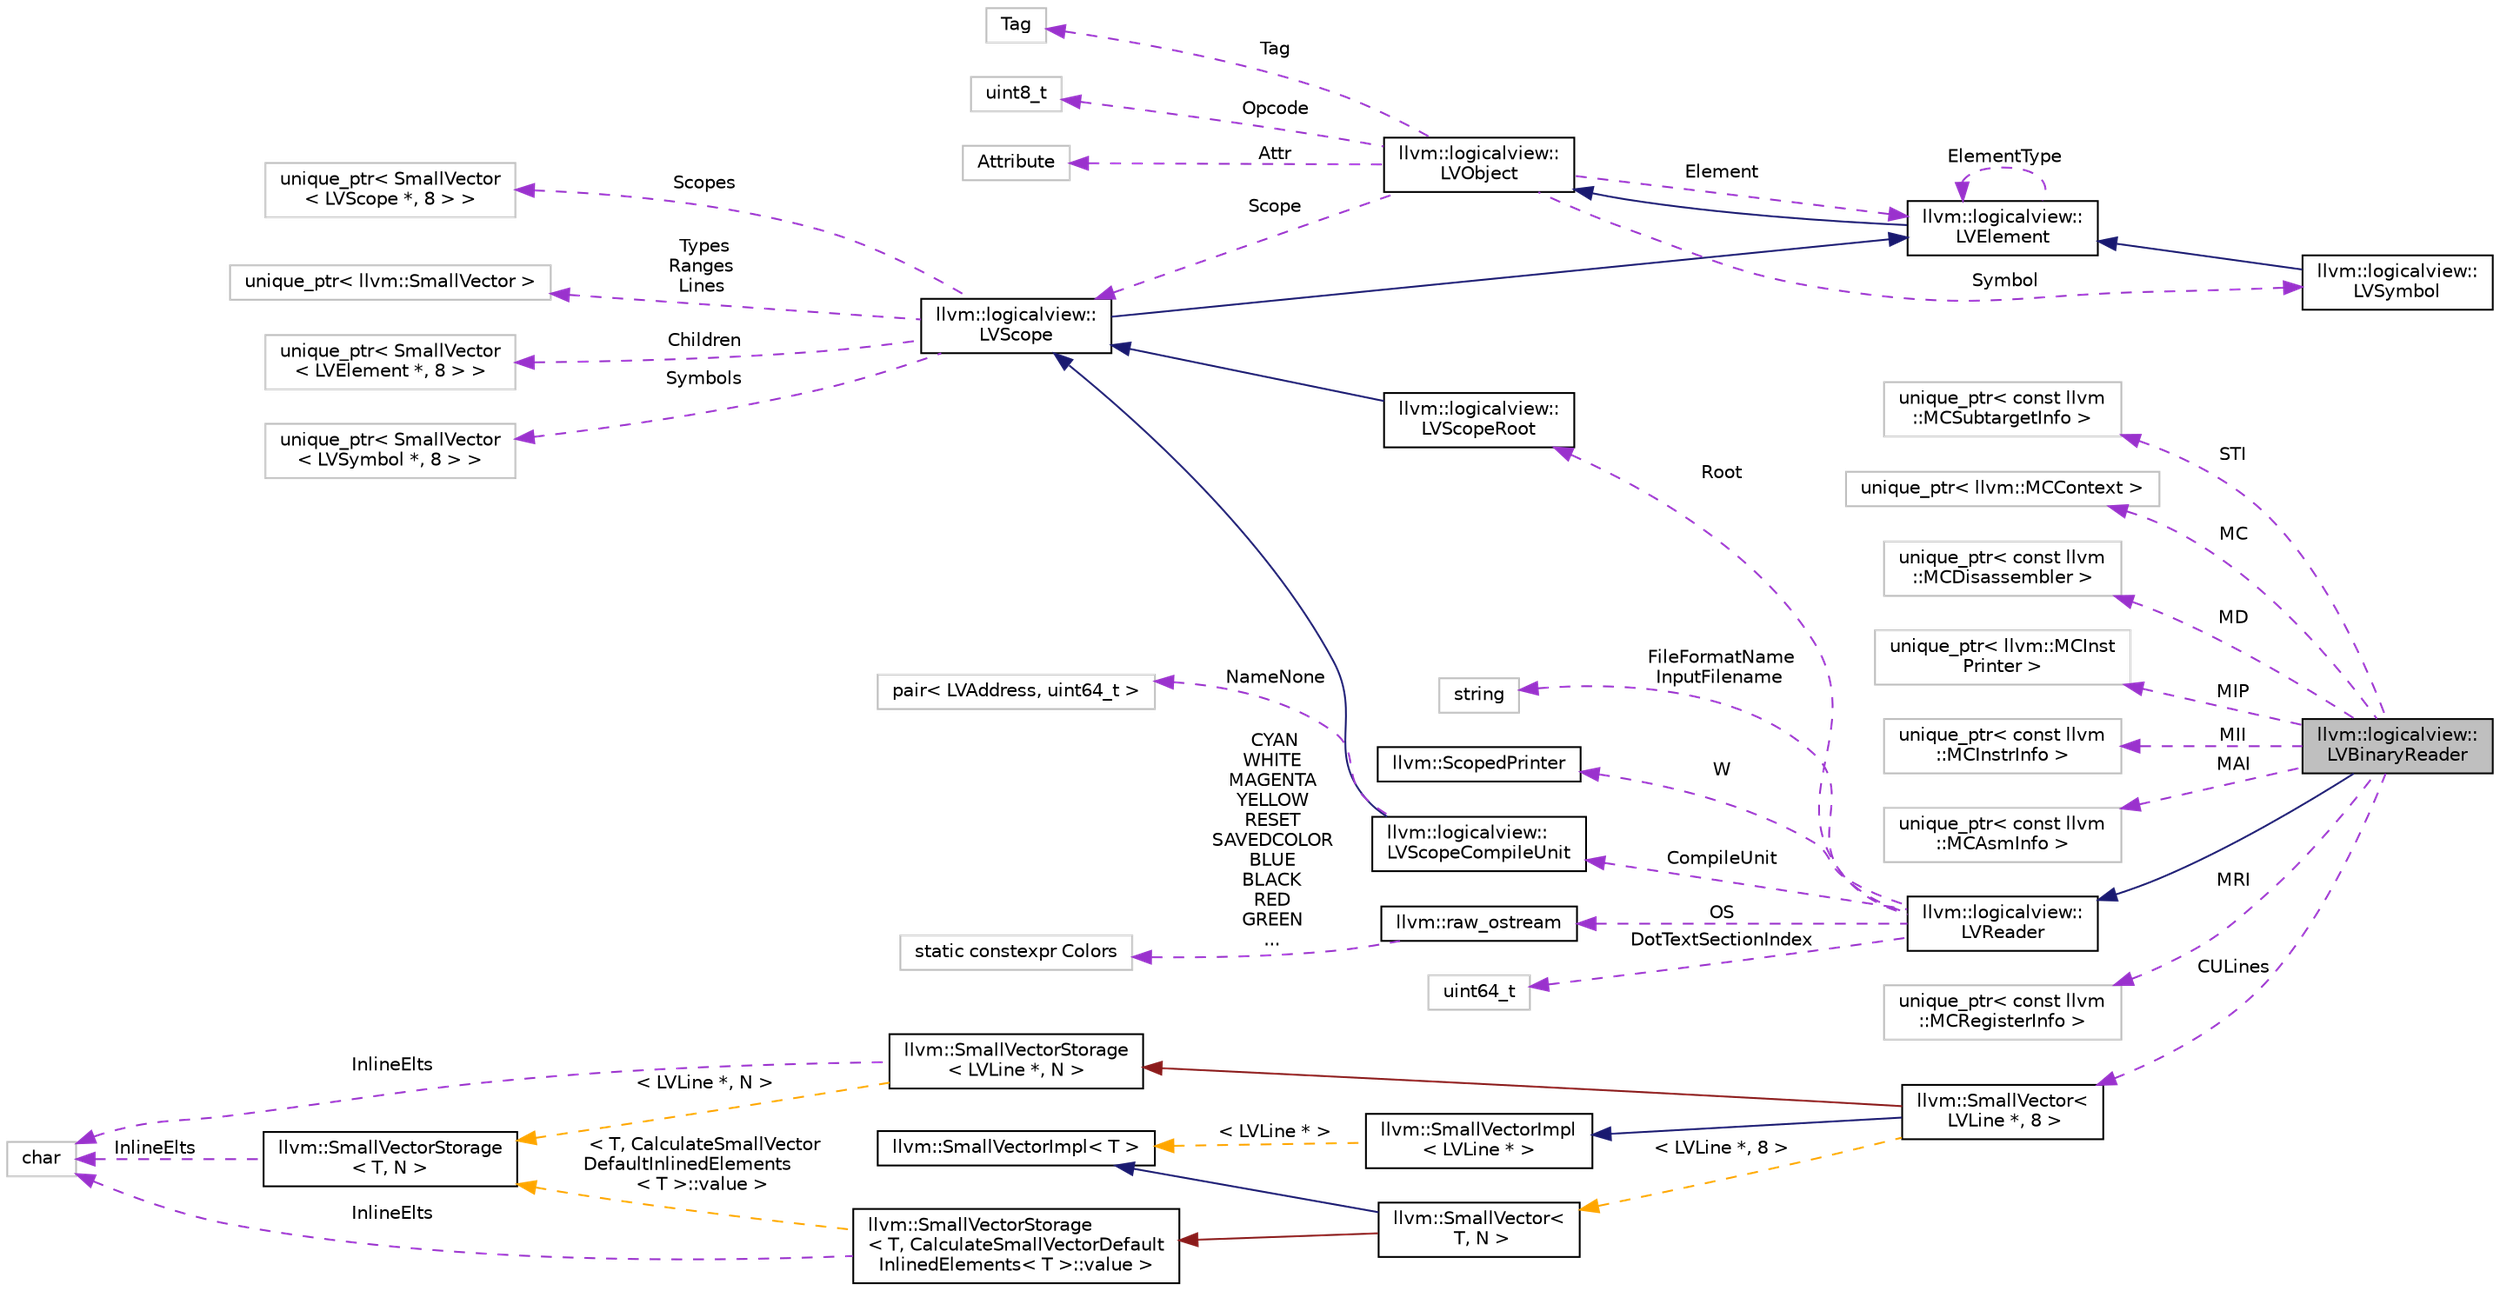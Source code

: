 digraph "llvm::logicalview::LVBinaryReader"
{
 // LATEX_PDF_SIZE
  bgcolor="transparent";
  edge [fontname="Helvetica",fontsize="10",labelfontname="Helvetica",labelfontsize="10"];
  node [fontname="Helvetica",fontsize="10",shape=record];
  rankdir="LR";
  Node1 [label="llvm::logicalview::\lLVBinaryReader",height=0.2,width=0.4,color="black", fillcolor="grey75", style="filled", fontcolor="black",tooltip=" "];
  Node2 -> Node1 [dir="back",color="midnightblue",fontsize="10",style="solid",fontname="Helvetica"];
  Node2 [label="llvm::logicalview::\lLVReader",height=0.2,width=0.4,color="black",URL="$classllvm_1_1logicalview_1_1LVReader.html",tooltip="The logical reader owns of all the logical elements created during the debug information parsing."];
  Node3 -> Node2 [dir="back",color="darkorchid3",fontsize="10",style="dashed",label=" Root" ,fontname="Helvetica"];
  Node3 [label="llvm::logicalview::\lLVScopeRoot",height=0.2,width=0.4,color="black",URL="$classllvm_1_1logicalview_1_1LVScopeRoot.html",tooltip=" "];
  Node4 -> Node3 [dir="back",color="midnightblue",fontsize="10",style="solid",fontname="Helvetica"];
  Node4 [label="llvm::logicalview::\lLVScope",height=0.2,width=0.4,color="black",URL="$classllvm_1_1logicalview_1_1LVScope.html",tooltip=" "];
  Node5 -> Node4 [dir="back",color="midnightblue",fontsize="10",style="solid",fontname="Helvetica"];
  Node5 [label="llvm::logicalview::\lLVElement",height=0.2,width=0.4,color="black",URL="$classllvm_1_1logicalview_1_1LVElement.html",tooltip=" "];
  Node6 -> Node5 [dir="back",color="midnightblue",fontsize="10",style="solid",fontname="Helvetica"];
  Node6 [label="llvm::logicalview::\lLVObject",height=0.2,width=0.4,color="black",URL="$classllvm_1_1logicalview_1_1LVObject.html",tooltip=" "];
  Node5 -> Node6 [dir="back",color="darkorchid3",fontsize="10",style="dashed",label=" Element" ,fontname="Helvetica"];
  Node7 -> Node6 [dir="back",color="darkorchid3",fontsize="10",style="dashed",label=" Symbol" ,fontname="Helvetica"];
  Node7 [label="llvm::logicalview::\lLVSymbol",height=0.2,width=0.4,color="black",URL="$classllvm_1_1logicalview_1_1LVSymbol.html",tooltip=" "];
  Node5 -> Node7 [dir="back",color="midnightblue",fontsize="10",style="solid",fontname="Helvetica"];
  Node8 -> Node6 [dir="back",color="darkorchid3",fontsize="10",style="dashed",label=" Tag" ,fontname="Helvetica"];
  Node8 [label="Tag",height=0.2,width=0.4,color="grey75",tooltip=" "];
  Node9 -> Node6 [dir="back",color="darkorchid3",fontsize="10",style="dashed",label=" Opcode" ,fontname="Helvetica"];
  Node9 [label="uint8_t",height=0.2,width=0.4,color="grey75",tooltip=" "];
  Node4 -> Node6 [dir="back",color="darkorchid3",fontsize="10",style="dashed",label=" Scope" ,fontname="Helvetica"];
  Node10 -> Node6 [dir="back",color="darkorchid3",fontsize="10",style="dashed",label=" Attr" ,fontname="Helvetica"];
  Node10 [label="Attribute",height=0.2,width=0.4,color="grey75",tooltip=" "];
  Node5 -> Node5 [dir="back",color="darkorchid3",fontsize="10",style="dashed",label=" ElementType" ,fontname="Helvetica"];
  Node11 -> Node4 [dir="back",color="darkorchid3",fontsize="10",style="dashed",label=" Scopes" ,fontname="Helvetica"];
  Node11 [label="unique_ptr\< SmallVector\l\< LVScope *, 8 \> \>",height=0.2,width=0.4,color="grey75",tooltip=" "];
  Node12 -> Node4 [dir="back",color="darkorchid3",fontsize="10",style="dashed",label=" Types\nRanges\nLines" ,fontname="Helvetica"];
  Node12 [label="unique_ptr\< llvm::SmallVector \>",height=0.2,width=0.4,color="grey75",tooltip=" "];
  Node13 -> Node4 [dir="back",color="darkorchid3",fontsize="10",style="dashed",label=" Children" ,fontname="Helvetica"];
  Node13 [label="unique_ptr\< SmallVector\l\< LVElement *, 8 \> \>",height=0.2,width=0.4,color="grey75",tooltip=" "];
  Node14 -> Node4 [dir="back",color="darkorchid3",fontsize="10",style="dashed",label=" Symbols" ,fontname="Helvetica"];
  Node14 [label="unique_ptr\< SmallVector\l\< LVSymbol *, 8 \> \>",height=0.2,width=0.4,color="grey75",tooltip=" "];
  Node15 -> Node2 [dir="back",color="darkorchid3",fontsize="10",style="dashed",label=" DotTextSectionIndex" ,fontname="Helvetica"];
  Node15 [label="uint64_t",height=0.2,width=0.4,color="grey75",tooltip=" "];
  Node16 -> Node2 [dir="back",color="darkorchid3",fontsize="10",style="dashed",label=" CompileUnit" ,fontname="Helvetica"];
  Node16 [label="llvm::logicalview::\lLVScopeCompileUnit",height=0.2,width=0.4,color="black",URL="$classllvm_1_1logicalview_1_1LVScopeCompileUnit.html",tooltip=" "];
  Node4 -> Node16 [dir="back",color="midnightblue",fontsize="10",style="solid",fontname="Helvetica"];
  Node17 -> Node16 [dir="back",color="darkorchid3",fontsize="10",style="dashed",label=" NameNone" ,fontname="Helvetica"];
  Node17 [label="pair\< LVAddress, uint64_t \>",height=0.2,width=0.4,color="grey75",tooltip=" "];
  Node18 -> Node2 [dir="back",color="darkorchid3",fontsize="10",style="dashed",label=" FileFormatName\nInputFilename" ,fontname="Helvetica"];
  Node18 [label="string",height=0.2,width=0.4,color="grey75",tooltip=" "];
  Node19 -> Node2 [dir="back",color="darkorchid3",fontsize="10",style="dashed",label=" W" ,fontname="Helvetica"];
  Node19 [label="llvm::ScopedPrinter",height=0.2,width=0.4,color="black",URL="$classllvm_1_1ScopedPrinter.html",tooltip=" "];
  Node20 -> Node2 [dir="back",color="darkorchid3",fontsize="10",style="dashed",label=" OS" ,fontname="Helvetica"];
  Node20 [label="llvm::raw_ostream",height=0.2,width=0.4,color="black",URL="$classllvm_1_1raw__ostream.html",tooltip="This class implements an extremely fast bulk output stream that can only output to a stream."];
  Node21 -> Node20 [dir="back",color="darkorchid3",fontsize="10",style="dashed",label=" CYAN\nWHITE\nMAGENTA\nYELLOW\nRESET\nSAVEDCOLOR\nBLUE\nBLACK\nRED\nGREEN\n..." ,fontname="Helvetica"];
  Node21 [label="static constexpr Colors",height=0.2,width=0.4,color="grey75",tooltip=" "];
  Node22 -> Node1 [dir="back",color="darkorchid3",fontsize="10",style="dashed",label=" MRI" ,fontname="Helvetica"];
  Node22 [label="unique_ptr\< const llvm\l::MCRegisterInfo \>",height=0.2,width=0.4,color="grey75",tooltip=" "];
  Node23 -> Node1 [dir="back",color="darkorchid3",fontsize="10",style="dashed",label=" CULines" ,fontname="Helvetica"];
  Node23 [label="llvm::SmallVector\<\l LVLine *, 8 \>",height=0.2,width=0.4,color="black",URL="$classllvm_1_1SmallVector.html",tooltip=" "];
  Node24 -> Node23 [dir="back",color="midnightblue",fontsize="10",style="solid",fontname="Helvetica"];
  Node24 [label="llvm::SmallVectorImpl\l\< LVLine * \>",height=0.2,width=0.4,color="black",URL="$classllvm_1_1SmallVectorImpl.html",tooltip=" "];
  Node25 -> Node24 [dir="back",color="orange",fontsize="10",style="dashed",label=" \< LVLine * \>" ,fontname="Helvetica"];
  Node25 [label="llvm::SmallVectorImpl\< T \>",height=0.2,width=0.4,color="black",URL="$classllvm_1_1SmallVectorImpl.html",tooltip="This class consists of common code factored out of the SmallVector class to reduce code duplication b..."];
  Node26 -> Node23 [dir="back",color="firebrick4",fontsize="10",style="solid",fontname="Helvetica"];
  Node26 [label="llvm::SmallVectorStorage\l\< LVLine *, N \>",height=0.2,width=0.4,color="black",URL="$structllvm_1_1SmallVectorStorage.html",tooltip=" "];
  Node27 -> Node26 [dir="back",color="darkorchid3",fontsize="10",style="dashed",label=" InlineElts" ,fontname="Helvetica"];
  Node27 [label="char",height=0.2,width=0.4,color="grey75",tooltip=" "];
  Node28 -> Node26 [dir="back",color="orange",fontsize="10",style="dashed",label=" \< LVLine *, N \>" ,fontname="Helvetica"];
  Node28 [label="llvm::SmallVectorStorage\l\< T, N \>",height=0.2,width=0.4,color="black",URL="$structllvm_1_1SmallVectorStorage.html",tooltip="Storage for the SmallVector elements."];
  Node27 -> Node28 [dir="back",color="darkorchid3",fontsize="10",style="dashed",label=" InlineElts" ,fontname="Helvetica"];
  Node29 -> Node23 [dir="back",color="orange",fontsize="10",style="dashed",label=" \< LVLine *, 8 \>" ,fontname="Helvetica"];
  Node29 [label="llvm::SmallVector\<\l T, N \>",height=0.2,width=0.4,color="black",URL="$classllvm_1_1SmallVector.html",tooltip="This is a 'vector' (really, a variable-sized array), optimized for the case when the array is small."];
  Node25 -> Node29 [dir="back",color="midnightblue",fontsize="10",style="solid",fontname="Helvetica"];
  Node30 -> Node29 [dir="back",color="firebrick4",fontsize="10",style="solid",fontname="Helvetica"];
  Node30 [label="llvm::SmallVectorStorage\l\< T, CalculateSmallVectorDefault\lInlinedElements\< T \>::value \>",height=0.2,width=0.4,color="black",URL="$structllvm_1_1SmallVectorStorage.html",tooltip=" "];
  Node27 -> Node30 [dir="back",color="darkorchid3",fontsize="10",style="dashed",label=" InlineElts" ,fontname="Helvetica"];
  Node28 -> Node30 [dir="back",color="orange",fontsize="10",style="dashed",label=" \< T, CalculateSmallVector\lDefaultInlinedElements\l\< T \>::value \>" ,fontname="Helvetica"];
  Node31 -> Node1 [dir="back",color="darkorchid3",fontsize="10",style="dashed",label=" STI" ,fontname="Helvetica"];
  Node31 [label="unique_ptr\< const llvm\l::MCSubtargetInfo \>",height=0.2,width=0.4,color="grey75",tooltip=" "];
  Node32 -> Node1 [dir="back",color="darkorchid3",fontsize="10",style="dashed",label=" MC" ,fontname="Helvetica"];
  Node32 [label="unique_ptr\< llvm::MCContext \>",height=0.2,width=0.4,color="grey75",tooltip=" "];
  Node33 -> Node1 [dir="back",color="darkorchid3",fontsize="10",style="dashed",label=" MD" ,fontname="Helvetica"];
  Node33 [label="unique_ptr\< const llvm\l::MCDisassembler \>",height=0.2,width=0.4,color="grey75",tooltip=" "];
  Node34 -> Node1 [dir="back",color="darkorchid3",fontsize="10",style="dashed",label=" MIP" ,fontname="Helvetica"];
  Node34 [label="unique_ptr\< llvm::MCInst\lPrinter \>",height=0.2,width=0.4,color="grey75",tooltip=" "];
  Node35 -> Node1 [dir="back",color="darkorchid3",fontsize="10",style="dashed",label=" MII" ,fontname="Helvetica"];
  Node35 [label="unique_ptr\< const llvm\l::MCInstrInfo \>",height=0.2,width=0.4,color="grey75",tooltip=" "];
  Node36 -> Node1 [dir="back",color="darkorchid3",fontsize="10",style="dashed",label=" MAI" ,fontname="Helvetica"];
  Node36 [label="unique_ptr\< const llvm\l::MCAsmInfo \>",height=0.2,width=0.4,color="grey75",tooltip=" "];
}
